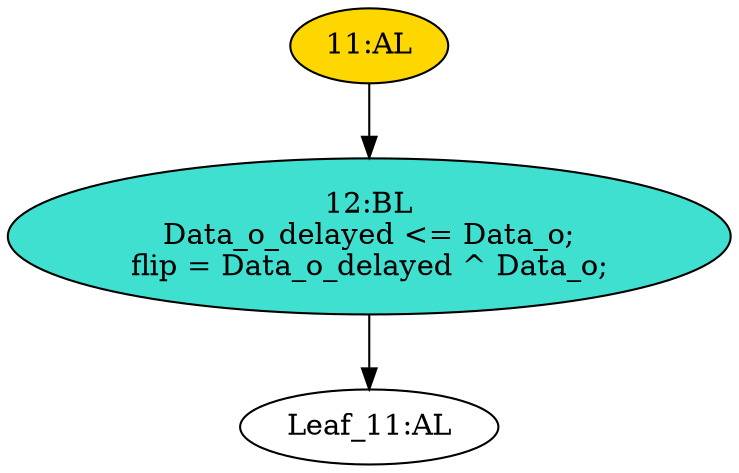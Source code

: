 strict digraph "" {
	node [label="\N"];
	"12:BL"	 [ast="<pyverilog.vparser.ast.Block object at 0x7f69bd079150>",
		fillcolor=turquoise,
		label="12:BL
Data_o_delayed <= Data_o;
flip = Data_o_delayed ^ Data_o;",
		statements="[<pyverilog.vparser.ast.NonblockingSubstitution object at 0x7f69bd2f4c50>, <pyverilog.vparser.ast.BlockingSubstitution object at \
0x7f69bd2f4ed0>]",
		style=filled,
		typ=Block];
	"Leaf_11:AL"	 [def_var="['flip', 'Data_o_delayed']",
		label="Leaf_11:AL"];
	"12:BL" -> "Leaf_11:AL"	 [cond="[]",
		lineno=None];
	"11:AL"	 [ast="<pyverilog.vparser.ast.Always object at 0x7f69bd776b10>",
		clk_sens=True,
		fillcolor=gold,
		label="11:AL",
		sens="['clk']",
		statements="[]",
		style=filled,
		typ=Always,
		use_var="['Data_o', 'Data_o_delayed']"];
	"11:AL" -> "12:BL"	 [cond="[]",
		lineno=None];
}
